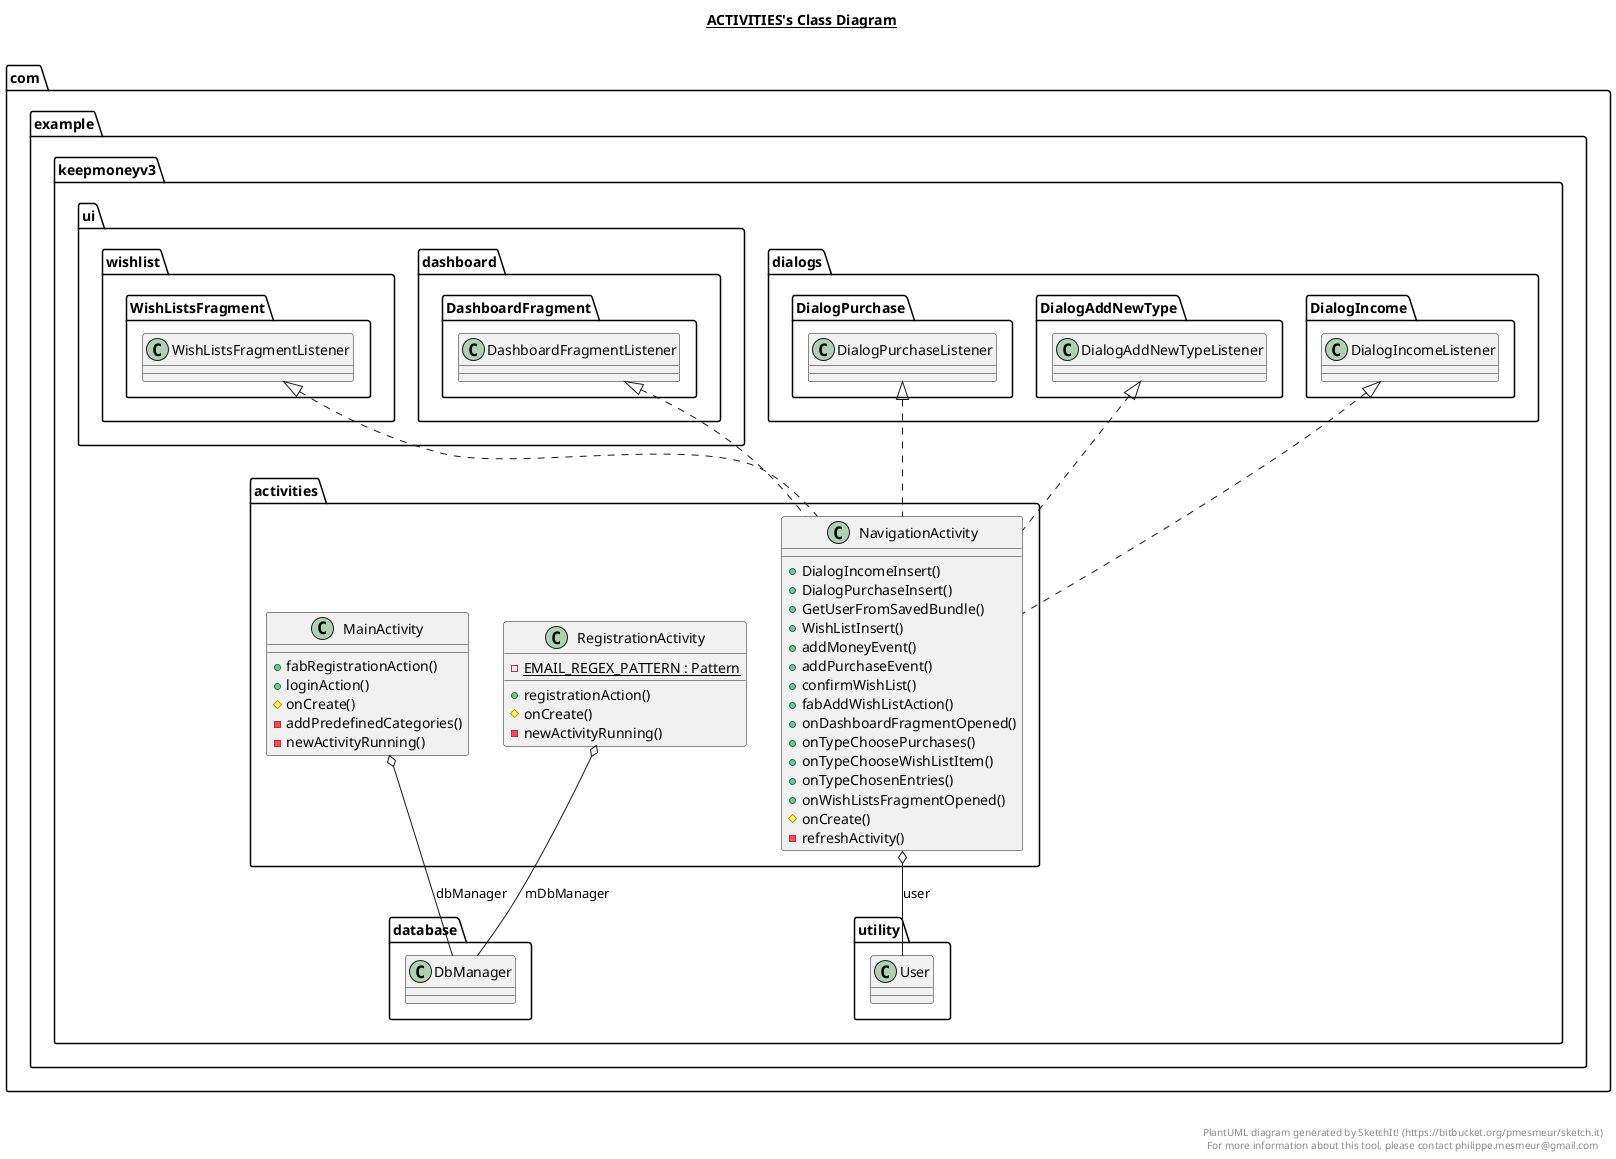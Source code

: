 @startuml

title __ACTIVITIES's Class Diagram__\n

  namespace com.example.keepmoneyv3 {
    namespace activities {
      class com.example.keepmoneyv3.activities.MainActivity {
          + fabRegistrationAction()
          + loginAction()
          # onCreate()
          - addPredefinedCategories()
          - newActivityRunning()
      }
    }
  }
  

  namespace com.example.keepmoneyv3 {
    namespace activities {
      class com.example.keepmoneyv3.activities.NavigationActivity {
          + DialogIncomeInsert()
          + DialogPurchaseInsert()
          + GetUserFromSavedBundle()
          + WishListInsert()
          + addMoneyEvent()
          + addPurchaseEvent()
          + confirmWishList()
          + fabAddWishListAction()
          + onDashboardFragmentOpened()
          + onTypeChoosePurchases()
          + onTypeChooseWishListItem()
          + onTypeChosenEntries()
          + onWishListsFragmentOpened()
          # onCreate()
          - refreshActivity()
      }
    }
  }
  

  namespace com.example.keepmoneyv3 {
    namespace activities {
      class com.example.keepmoneyv3.activities.RegistrationActivity {
          {static} - EMAIL_REGEX_PATTERN : Pattern
          + registrationAction()
          # onCreate()
          - newActivityRunning()
      }
    }
  }


  com.example.keepmoneyv3.activities.MainActivity o-- com.example.keepmoneyv3.database.DbManager : dbManager
  com.example.keepmoneyv3.activities.NavigationActivity .up.|> com.example.keepmoneyv3.dialogs.DialogAddNewType.DialogAddNewTypeListener
  com.example.keepmoneyv3.activities.NavigationActivity .up.|> com.example.keepmoneyv3.dialogs.DialogIncome.DialogIncomeListener
  com.example.keepmoneyv3.activities.NavigationActivity .up.|> com.example.keepmoneyv3.dialogs.DialogPurchase.DialogPurchaseListener
  com.example.keepmoneyv3.activities.NavigationActivity .up.|> com.example.keepmoneyv3.ui.dashboard.DashboardFragment.DashboardFragmentListener
  com.example.keepmoneyv3.activities.NavigationActivity .up.|> com.example.keepmoneyv3.ui.wishlist.WishListsFragment.WishListsFragmentListener
  com.example.keepmoneyv3.activities.NavigationActivity o-- com.example.keepmoneyv3.utility.User : user
  com.example.keepmoneyv3.activities.RegistrationActivity o-- com.example.keepmoneyv3.database.DbManager : mDbManager


right footer


PlantUML diagram generated by SketchIt! (https://bitbucket.org/pmesmeur/sketch.it)
For more information about this tool, please contact philippe.mesmeur@gmail.com
endfooter

@enduml
